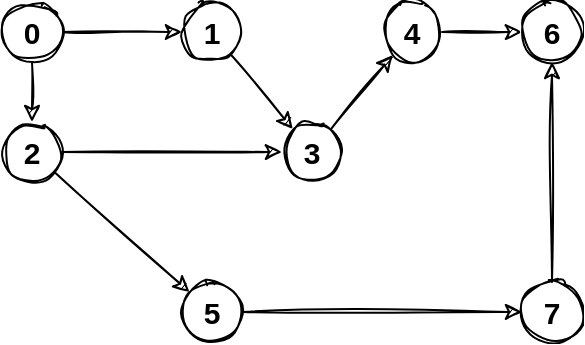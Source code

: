 <mxfile version="15.2.9" type="github">
  <diagram id="b0W2mxdTYVFUYDYXt2Cf" name="Page-1">
    <mxGraphModel dx="716" dy="377" grid="1" gridSize="10" guides="1" tooltips="1" connect="1" arrows="1" fold="1" page="1" pageScale="1" pageWidth="850" pageHeight="1100" math="0" shadow="0">
      <root>
        <mxCell id="0" />
        <mxCell id="1" parent="0" />
        <mxCell id="8Km_VkLluEKSbxvVSFWY-1" value="1" style="ellipse;whiteSpace=wrap;html=1;fontStyle=1;fontSize=15;sketch=1;" vertex="1" parent="1">
          <mxGeometry x="310" y="90" width="30" height="30" as="geometry" />
        </mxCell>
        <mxCell id="8Km_VkLluEKSbxvVSFWY-2" value="2" style="ellipse;whiteSpace=wrap;html=1;fontStyle=1;fontSize=15;sketch=1;" vertex="1" parent="1">
          <mxGeometry x="220" y="150" width="30" height="30" as="geometry" />
        </mxCell>
        <mxCell id="8Km_VkLluEKSbxvVSFWY-3" value="3" style="ellipse;whiteSpace=wrap;html=1;fontStyle=1;fontSize=15;sketch=1;" vertex="1" parent="1">
          <mxGeometry x="360" y="150" width="30" height="30" as="geometry" />
        </mxCell>
        <mxCell id="8Km_VkLluEKSbxvVSFWY-6" value="" style="endArrow=classic;html=1;fontSize=15;sketch=1;" edge="1" parent="1" source="8Km_VkLluEKSbxvVSFWY-22" target="8Km_VkLluEKSbxvVSFWY-1">
          <mxGeometry width="50" height="50" relative="1" as="geometry">
            <mxPoint x="400" y="310" as="sourcePoint" />
            <mxPoint x="450" y="260" as="targetPoint" />
          </mxGeometry>
        </mxCell>
        <mxCell id="8Km_VkLluEKSbxvVSFWY-7" value="" style="endArrow=classic;html=1;fontSize=15;sketch=1;" edge="1" parent="1" source="8Km_VkLluEKSbxvVSFWY-1" target="8Km_VkLluEKSbxvVSFWY-3">
          <mxGeometry width="50" height="50" relative="1" as="geometry">
            <mxPoint x="310" y="220" as="sourcePoint" />
            <mxPoint x="370" y="220" as="targetPoint" />
          </mxGeometry>
        </mxCell>
        <mxCell id="8Km_VkLluEKSbxvVSFWY-9" value="4" style="ellipse;whiteSpace=wrap;html=1;fontStyle=1;fontSize=15;sketch=1;" vertex="1" parent="1">
          <mxGeometry x="410" y="90.0" width="30" height="30" as="geometry" />
        </mxCell>
        <mxCell id="8Km_VkLluEKSbxvVSFWY-10" value="" style="endArrow=classic;html=1;fontSize=15;sketch=1;" edge="1" parent="1" target="8Km_VkLluEKSbxvVSFWY-9" source="8Km_VkLluEKSbxvVSFWY-3">
          <mxGeometry width="50" height="50" relative="1" as="geometry">
            <mxPoint x="247.558" y="240.004" as="sourcePoint" />
            <mxPoint x="330" y="291.98" as="targetPoint" />
          </mxGeometry>
        </mxCell>
        <mxCell id="8Km_VkLluEKSbxvVSFWY-11" value="" style="endArrow=classic;html=1;fontSize=15;sketch=1;" edge="1" parent="1" source="8Km_VkLluEKSbxvVSFWY-9" target="8Km_VkLluEKSbxvVSFWY-15">
          <mxGeometry width="50" height="50" relative="1" as="geometry">
            <mxPoint x="257.754" y="248.134" as="sourcePoint" />
            <mxPoint x="270" y="290" as="targetPoint" />
          </mxGeometry>
        </mxCell>
        <mxCell id="8Km_VkLluEKSbxvVSFWY-14" value="5" style="ellipse;whiteSpace=wrap;html=1;fontStyle=1;fontSize=15;sketch=1;" vertex="1" parent="1">
          <mxGeometry x="310" y="230" width="30" height="30" as="geometry" />
        </mxCell>
        <mxCell id="8Km_VkLluEKSbxvVSFWY-15" value="6" style="ellipse;whiteSpace=wrap;html=1;fontStyle=1;fontSize=15;sketch=1;" vertex="1" parent="1">
          <mxGeometry x="480" y="90" width="30" height="30" as="geometry" />
        </mxCell>
        <mxCell id="8Km_VkLluEKSbxvVSFWY-16" value="" style="endArrow=classic;html=1;fontSize=15;sketch=1;" edge="1" parent="1" source="8Km_VkLluEKSbxvVSFWY-22" target="8Km_VkLluEKSbxvVSFWY-2">
          <mxGeometry width="50" height="50" relative="1" as="geometry">
            <mxPoint x="160" y="350" as="sourcePoint" />
            <mxPoint x="210" y="300" as="targetPoint" />
          </mxGeometry>
        </mxCell>
        <mxCell id="8Km_VkLluEKSbxvVSFWY-17" value="" style="endArrow=classic;html=1;fontSize=15;sketch=1;" edge="1" parent="1" source="8Km_VkLluEKSbxvVSFWY-14" target="8Km_VkLluEKSbxvVSFWY-18">
          <mxGeometry width="50" height="50" relative="1" as="geometry">
            <mxPoint x="70" y="260" as="sourcePoint" />
            <mxPoint x="130" y="260" as="targetPoint" />
          </mxGeometry>
        </mxCell>
        <mxCell id="8Km_VkLluEKSbxvVSFWY-18" value="7" style="ellipse;whiteSpace=wrap;html=1;fontStyle=1;fontSize=15;sketch=1;" vertex="1" parent="1">
          <mxGeometry x="480" y="230" width="30" height="30" as="geometry" />
        </mxCell>
        <mxCell id="8Km_VkLluEKSbxvVSFWY-19" value="" style="endArrow=classic;html=1;fontSize=15;sketch=1;" edge="1" parent="1" source="8Km_VkLluEKSbxvVSFWY-18" target="8Km_VkLluEKSbxvVSFWY-15">
          <mxGeometry width="50" height="50" relative="1" as="geometry">
            <mxPoint x="7.558" y="280.004" as="sourcePoint" />
            <mxPoint x="270" y="270" as="targetPoint" />
          </mxGeometry>
        </mxCell>
        <mxCell id="8Km_VkLluEKSbxvVSFWY-22" value="0" style="ellipse;whiteSpace=wrap;html=1;fontStyle=1;fontSize=15;sketch=1;" vertex="1" parent="1">
          <mxGeometry x="220" y="90" width="30" height="30" as="geometry" />
        </mxCell>
        <mxCell id="8Km_VkLluEKSbxvVSFWY-23" value="" style="endArrow=classic;html=1;fontSize=15;sketch=1;" edge="1" parent="1" source="8Km_VkLluEKSbxvVSFWY-2" target="8Km_VkLluEKSbxvVSFWY-14">
          <mxGeometry width="50" height="50" relative="1" as="geometry">
            <mxPoint x="255.607" y="125.607" as="sourcePoint" />
            <mxPoint x="270" y="210" as="targetPoint" />
          </mxGeometry>
        </mxCell>
        <mxCell id="8Km_VkLluEKSbxvVSFWY-24" value="" style="endArrow=classic;html=1;fontSize=15;sketch=1;" edge="1" parent="1" source="8Km_VkLluEKSbxvVSFWY-2" target="8Km_VkLluEKSbxvVSFWY-3">
          <mxGeometry width="50" height="50" relative="1" as="geometry">
            <mxPoint x="308.565" y="189.57" as="sourcePoint" />
            <mxPoint x="321.362" y="240.448" as="targetPoint" />
          </mxGeometry>
        </mxCell>
      </root>
    </mxGraphModel>
  </diagram>
</mxfile>
